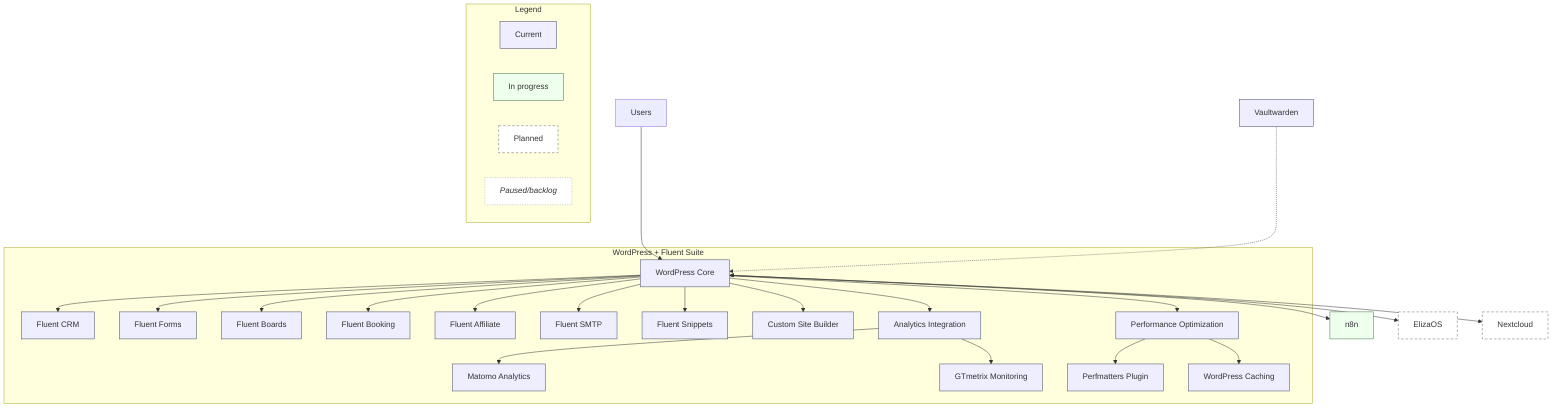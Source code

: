 flowchart TD
    %% Standard class definitions
    classDef cur fill:#eef,stroke:#446,stroke-width:1px;
    classDef prog fill:#efe,stroke:#474,stroke-width:1px;
    classDef plan fill:#fff,stroke:#666,stroke-dasharray:5 4,stroke-width:1px;
    classDef pause fill:#fff,stroke:#999,stroke-dasharray:2 3,stroke-width:1px,font-style:italic;

    %% External connections
    Users[Users]
    Vaultwarden[Vaultwarden]:::cur
    N8N[n8n]:::prog
    ElizaOS[ElizaOS]:::plan
    Nextcloud[Nextcloud]:::plan

    %% WordPress + Fluent Suite
    subgraph WordPress[WordPress + Fluent Suite]
        direction TB
        WP[WordPress Core]:::cur
        
        %% Fluent Suite components
        WP --> FluentCRM[Fluent CRM]:::cur
        WP --> FluentForms[Fluent Forms]:::cur
        WP --> FluentBoards[Fluent Boards]:::cur
        WP --> FluentBooking[Fluent Booking]:::cur
        WP --> FluentAffiliate[Fluent Affiliate]:::cur
        WP --> FluentSMTP[Fluent SMTP]:::cur
        WP --> FluentSnippets[Fluent Snippets]:::cur
        
        %% Additional capabilities
        WP --> CustomSites[Custom Site Builder]:::cur
        WP --> Analytics[Analytics Integration]:::cur
        WP --> Performance[Performance Optimization]:::cur
        
        %% Analytics details
        Analytics --> Matomo[Matomo Analytics]:::cur
        Analytics --> GTmetrix[GTmetrix Monitoring]:::cur
        
        %% Performance details
        Performance --> Perfmatters[Perfmatters Plugin]:::cur
        Performance --> Caching[WordPress Caching]:::cur
    end

    %% Interactions
    Users --> WP
    WP --> N8N
    Vaultwarden -.-> WP
    WP <--> Nextcloud
    WP <--> ElizaOS

    %% Legend
    subgraph Legend[Legend]
        L1[Current]:::cur
        L2[In progress]:::prog
        L3[Planned]:::plan
        L4[Paused/backlog]:::pause
    end

    %% Note: Full WordPress + Fluent Suite deployment
    %% Webhooks and actions trigger n8n workflows
    %% Nextcloud integration planned for media and file storage
    %% ElizaOS integration planned for user-facing agents